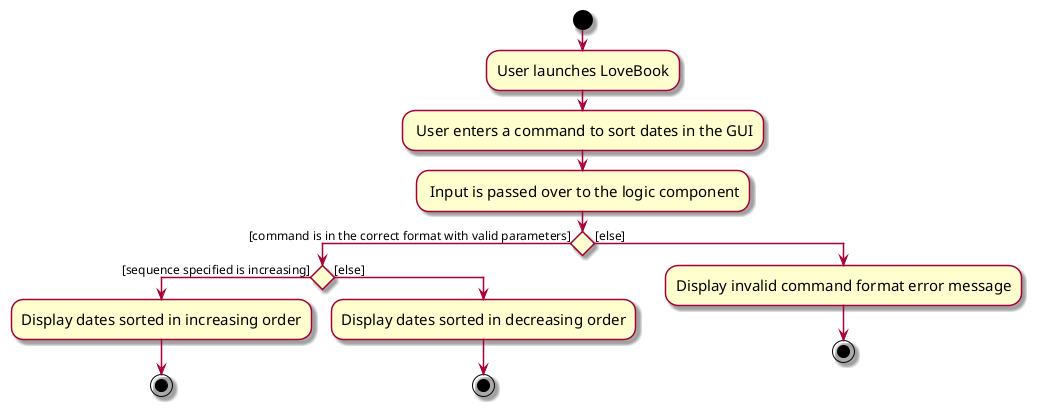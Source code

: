 @startuml
skin rose
skinparam ActivityFontSize 15
skinparam ArrowFontSize 12
start
:User launches LoveBook;

: User enters a command to sort dates in the GUI;

: Input is passed over to the logic component;

if () then ([command is in the correct format with valid parameters])
        if () then ([sequence specified is increasing])
            :Display dates sorted in increasing order;
            stop
        else ([else])
            :Display dates sorted in decreasing order;
            stop
        endif
else ([else])
    :Display invalid command format error message;
    stop
endif
@enduml
